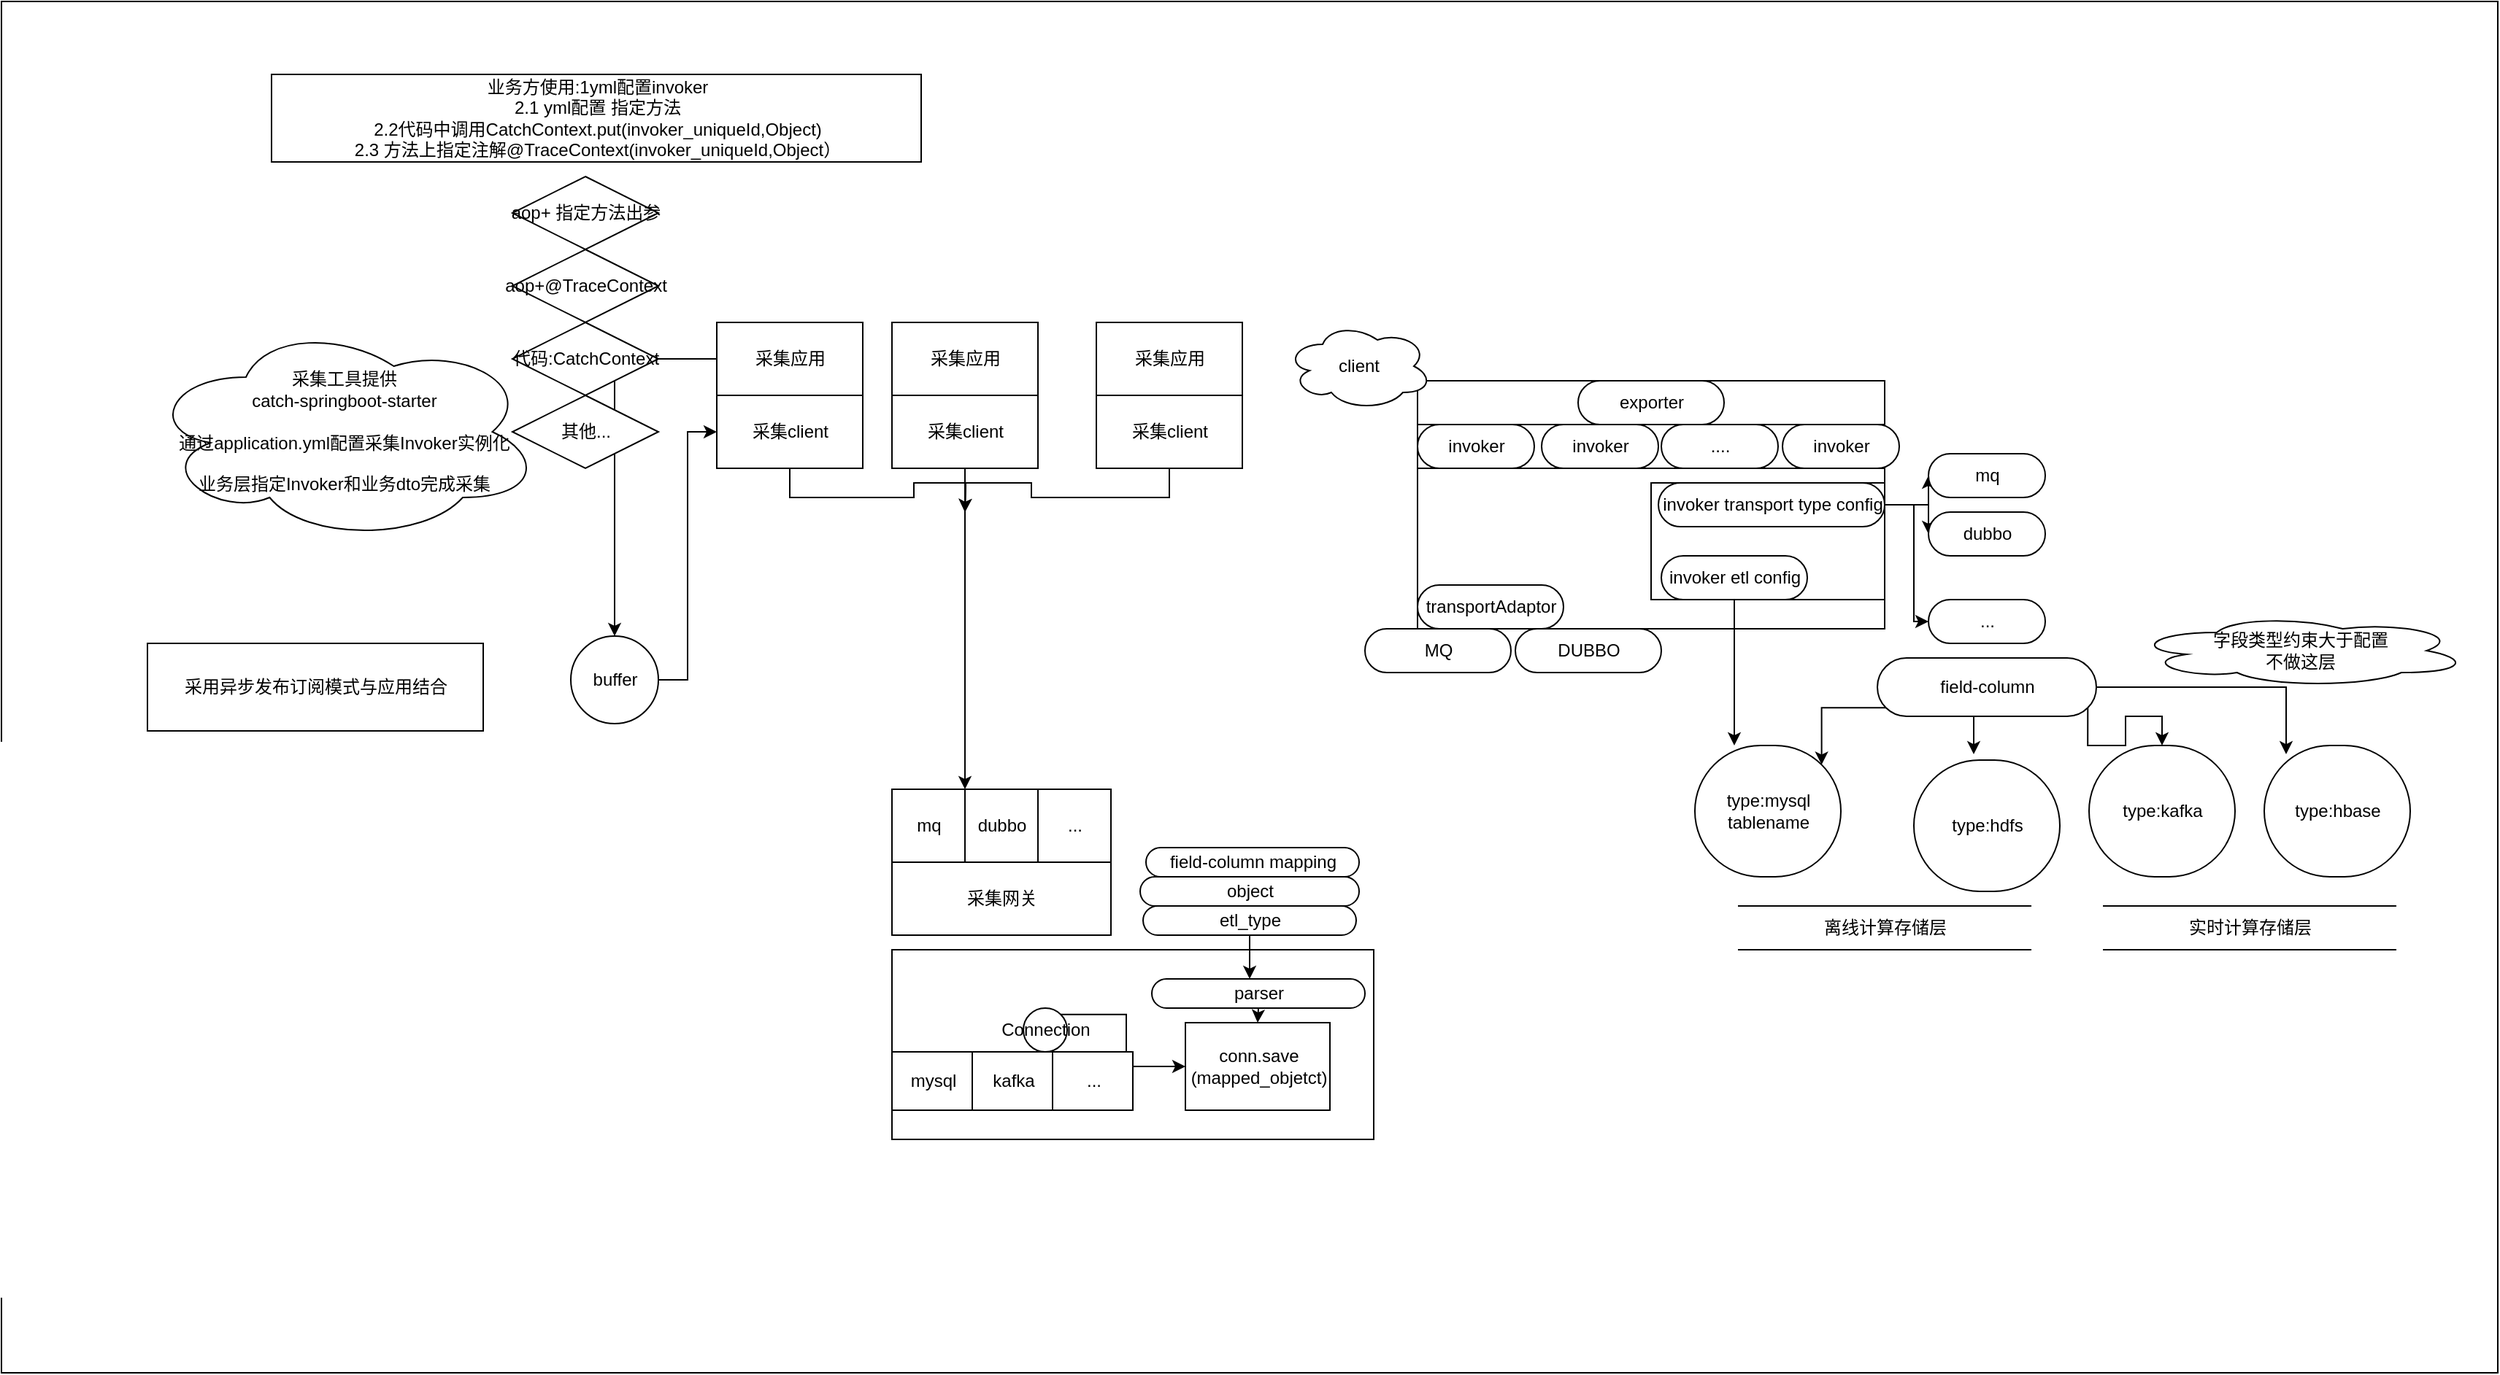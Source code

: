 <mxfile version="14.1.8" type="github">
  <diagram id="pvPzZ4vwgpOlM0rEqQq-" name="Page-1">
    <mxGraphModel dx="2408" dy="1909" grid="1" gridSize="10" guides="1" tooltips="1" connect="1" arrows="1" fold="1" page="1" pageScale="1" pageWidth="827" pageHeight="1169" math="0" shadow="0">
      <root>
        <mxCell id="0" />
        <mxCell id="1" parent="0" />
        <mxCell id="2XqTr8dZVmVOt3gJeMsM-83" value="" style="html=1;dashed=0;whitespace=wrap;" vertex="1" parent="1">
          <mxGeometry x="-490" y="-300" width="1710" height="940" as="geometry" />
        </mxCell>
        <mxCell id="2XqTr8dZVmVOt3gJeMsM-71" value="" style="html=1;dashed=0;whitespace=wrap;" vertex="1" parent="1">
          <mxGeometry x="120" y="350" width="330" height="130" as="geometry" />
        </mxCell>
        <mxCell id="2XqTr8dZVmVOt3gJeMsM-8" value="" style="html=1;dashed=0;whitespace=wrap;" vertex="1" parent="1">
          <mxGeometry x="480" y="-40" width="320" height="170" as="geometry" />
        </mxCell>
        <mxCell id="2XqTr8dZVmVOt3gJeMsM-24" value="" style="html=1;dashed=0;whitespace=wrap;" vertex="1" parent="1">
          <mxGeometry x="480" y="-10" width="320" height="30" as="geometry" />
        </mxCell>
        <mxCell id="2XqTr8dZVmVOt3gJeMsM-23" value="" style="html=1;dashed=0;whitespace=wrap;" vertex="1" parent="1">
          <mxGeometry x="640" y="30" width="160" height="80" as="geometry" />
        </mxCell>
        <mxCell id="2XqTr8dZVmVOt3gJeMsM-6" style="edgeStyle=orthogonalEdgeStyle;rounded=0;orthogonalLoop=1;jettySize=auto;html=1;exitX=0.5;exitY=1;exitDx=0;exitDy=0;entryX=0;entryY=0;entryDx=0;entryDy=0;" edge="1" parent="1" source="2XqTr8dZVmVOt3gJeMsM-1" target="2XqTr8dZVmVOt3gJeMsM-5">
          <mxGeometry relative="1" as="geometry" />
        </mxCell>
        <mxCell id="2XqTr8dZVmVOt3gJeMsM-1" value="采集client" style="html=1;dashed=0;whitespace=wrap;" vertex="1" parent="1">
          <mxGeometry x="120" y="-30" width="100" height="50" as="geometry" />
        </mxCell>
        <mxCell id="2XqTr8dZVmVOt3gJeMsM-2" value="采集网关" style="html=1;dashed=0;whitespace=wrap;" vertex="1" parent="1">
          <mxGeometry x="120" y="290" width="150" height="50" as="geometry" />
        </mxCell>
        <mxCell id="2XqTr8dZVmVOt3gJeMsM-3" value="mq" style="html=1;dashed=0;whitespace=wrap;" vertex="1" parent="1">
          <mxGeometry x="120" y="240" width="50" height="50" as="geometry" />
        </mxCell>
        <mxCell id="2XqTr8dZVmVOt3gJeMsM-5" value="dubbo" style="html=1;dashed=0;whitespace=wrap;" vertex="1" parent="1">
          <mxGeometry x="170" y="240" width="50" height="50" as="geometry" />
        </mxCell>
        <mxCell id="2XqTr8dZVmVOt3gJeMsM-10" value="exporter" style="html=1;dashed=0;whitespace=wrap;shape=mxgraph.dfd.start" vertex="1" parent="1">
          <mxGeometry x="590" y="-40" width="100" height="30" as="geometry" />
        </mxCell>
        <mxCell id="2XqTr8dZVmVOt3gJeMsM-13" value="client" style="shape=cloud;whiteSpace=wrap;html=1;" vertex="1" parent="1">
          <mxGeometry x="390" y="-80" width="100" height="60" as="geometry" />
        </mxCell>
        <mxCell id="2XqTr8dZVmVOt3gJeMsM-14" value="invoker" style="html=1;dashed=0;whitespace=wrap;shape=mxgraph.dfd.start" vertex="1" parent="1">
          <mxGeometry x="480" y="-10" width="80" height="30" as="geometry" />
        </mxCell>
        <mxCell id="2XqTr8dZVmVOt3gJeMsM-15" value="invoker" style="html=1;dashed=0;whitespace=wrap;shape=mxgraph.dfd.start" vertex="1" parent="1">
          <mxGeometry x="565" y="-10" width="80" height="30" as="geometry" />
        </mxCell>
        <mxCell id="2XqTr8dZVmVOt3gJeMsM-16" value="...." style="html=1;dashed=0;whitespace=wrap;shape=mxgraph.dfd.start" vertex="1" parent="1">
          <mxGeometry x="647" y="-10" width="80" height="30" as="geometry" />
        </mxCell>
        <mxCell id="2XqTr8dZVmVOt3gJeMsM-17" value="invoker" style="html=1;dashed=0;whitespace=wrap;shape=mxgraph.dfd.start" vertex="1" parent="1">
          <mxGeometry x="730" y="-10" width="80" height="30" as="geometry" />
        </mxCell>
        <mxCell id="2XqTr8dZVmVOt3gJeMsM-26" style="edgeStyle=orthogonalEdgeStyle;rounded=0;orthogonalLoop=1;jettySize=auto;html=1;exitX=0.5;exitY=0.5;exitDx=0;exitDy=15;exitPerimeter=0;entryX=0.27;entryY=0;entryDx=0;entryDy=0;entryPerimeter=0;" edge="1" parent="1" source="2XqTr8dZVmVOt3gJeMsM-18" target="2XqTr8dZVmVOt3gJeMsM-25">
          <mxGeometry relative="1" as="geometry" />
        </mxCell>
        <mxCell id="2XqTr8dZVmVOt3gJeMsM-18" value="invoker etl config" style="html=1;dashed=0;whitespace=wrap;shape=mxgraph.dfd.start" vertex="1" parent="1">
          <mxGeometry x="647" y="80" width="100" height="30" as="geometry" />
        </mxCell>
        <mxCell id="2XqTr8dZVmVOt3gJeMsM-31" style="edgeStyle=orthogonalEdgeStyle;rounded=0;orthogonalLoop=1;jettySize=auto;html=1;exitX=1;exitY=0.5;exitDx=0;exitDy=0;exitPerimeter=0;entryX=0;entryY=0.5;entryDx=0;entryDy=0;entryPerimeter=0;" edge="1" parent="1" source="2XqTr8dZVmVOt3gJeMsM-19" target="2XqTr8dZVmVOt3gJeMsM-28">
          <mxGeometry relative="1" as="geometry" />
        </mxCell>
        <mxCell id="2XqTr8dZVmVOt3gJeMsM-32" style="edgeStyle=orthogonalEdgeStyle;rounded=0;orthogonalLoop=1;jettySize=auto;html=1;exitX=1;exitY=0.5;exitDx=0;exitDy=0;exitPerimeter=0;entryX=0;entryY=0.5;entryDx=0;entryDy=0;entryPerimeter=0;" edge="1" parent="1" source="2XqTr8dZVmVOt3gJeMsM-19" target="2XqTr8dZVmVOt3gJeMsM-29">
          <mxGeometry relative="1" as="geometry" />
        </mxCell>
        <mxCell id="2XqTr8dZVmVOt3gJeMsM-33" style="edgeStyle=orthogonalEdgeStyle;rounded=0;orthogonalLoop=1;jettySize=auto;html=1;exitX=1;exitY=0.5;exitDx=0;exitDy=0;exitPerimeter=0;entryX=0;entryY=0.5;entryDx=0;entryDy=0;entryPerimeter=0;" edge="1" parent="1" source="2XqTr8dZVmVOt3gJeMsM-19" target="2XqTr8dZVmVOt3gJeMsM-30">
          <mxGeometry relative="1" as="geometry">
            <Array as="points">
              <mxPoint x="820" y="45" />
              <mxPoint x="820" y="125" />
            </Array>
          </mxGeometry>
        </mxCell>
        <mxCell id="2XqTr8dZVmVOt3gJeMsM-19" value="invoker transport type config" style="html=1;dashed=0;whitespace=wrap;shape=mxgraph.dfd.start" vertex="1" parent="1">
          <mxGeometry x="645" y="30" width="155" height="30" as="geometry" />
        </mxCell>
        <mxCell id="2XqTr8dZVmVOt3gJeMsM-20" value="transportAdaptor" style="html=1;dashed=0;whitespace=wrap;shape=mxgraph.dfd.start" vertex="1" parent="1">
          <mxGeometry x="480" y="100" width="100" height="30" as="geometry" />
        </mxCell>
        <mxCell id="2XqTr8dZVmVOt3gJeMsM-21" value="MQ" style="html=1;dashed=0;whitespace=wrap;shape=mxgraph.dfd.start" vertex="1" parent="1">
          <mxGeometry x="444" y="130" width="100" height="30" as="geometry" />
        </mxCell>
        <mxCell id="2XqTr8dZVmVOt3gJeMsM-22" value="DUBBO" style="html=1;dashed=0;whitespace=wrap;shape=mxgraph.dfd.start" vertex="1" parent="1">
          <mxGeometry x="547" y="130" width="100" height="30" as="geometry" />
        </mxCell>
        <mxCell id="2XqTr8dZVmVOt3gJeMsM-25" value="type:mysql&lt;br&gt;tablename" style="html=1;dashed=0;whitespace=wrap;shape=mxgraph.dfd.start" vertex="1" parent="1">
          <mxGeometry x="670" y="210" width="100" height="90" as="geometry" />
        </mxCell>
        <mxCell id="2XqTr8dZVmVOt3gJeMsM-40" style="edgeStyle=orthogonalEdgeStyle;rounded=0;orthogonalLoop=1;jettySize=auto;html=1;exitX=0;exitY=0;exitDx=5.86;exitDy=34.14;exitPerimeter=0;entryX=0;entryY=0;entryDx=86.815;entryDy=13.185;entryPerimeter=0;" edge="1" parent="1" source="2XqTr8dZVmVOt3gJeMsM-27" target="2XqTr8dZVmVOt3gJeMsM-25">
          <mxGeometry relative="1" as="geometry" />
        </mxCell>
        <mxCell id="2XqTr8dZVmVOt3gJeMsM-41" style="edgeStyle=orthogonalEdgeStyle;rounded=0;orthogonalLoop=1;jettySize=auto;html=1;exitX=0.5;exitY=0.5;exitDx=0;exitDy=20;exitPerimeter=0;entryX=0.41;entryY=-0.044;entryDx=0;entryDy=0;entryPerimeter=0;" edge="1" parent="1" source="2XqTr8dZVmVOt3gJeMsM-27" target="2XqTr8dZVmVOt3gJeMsM-39">
          <mxGeometry relative="1" as="geometry" />
        </mxCell>
        <mxCell id="2XqTr8dZVmVOt3gJeMsM-42" style="edgeStyle=orthogonalEdgeStyle;rounded=0;orthogonalLoop=1;jettySize=auto;html=1;exitX=1;exitY=0.5;exitDx=0;exitDy=0;exitPerimeter=0;entryX=0.15;entryY=0.067;entryDx=0;entryDy=0;entryPerimeter=0;" edge="1" parent="1" source="2XqTr8dZVmVOt3gJeMsM-27" target="2XqTr8dZVmVOt3gJeMsM-35">
          <mxGeometry relative="1" as="geometry" />
        </mxCell>
        <mxCell id="2XqTr8dZVmVOt3gJeMsM-43" style="edgeStyle=orthogonalEdgeStyle;rounded=0;orthogonalLoop=1;jettySize=auto;html=1;exitX=0;exitY=0;exitDx=144.14;exitDy=34.14;exitPerimeter=0;" edge="1" parent="1" source="2XqTr8dZVmVOt3gJeMsM-27" target="2XqTr8dZVmVOt3gJeMsM-34">
          <mxGeometry relative="1" as="geometry" />
        </mxCell>
        <mxCell id="2XqTr8dZVmVOt3gJeMsM-27" value="field-column" style="html=1;dashed=0;whitespace=wrap;shape=mxgraph.dfd.start" vertex="1" parent="1">
          <mxGeometry x="795" y="150" width="150" height="40" as="geometry" />
        </mxCell>
        <mxCell id="2XqTr8dZVmVOt3gJeMsM-28" value="mq" style="html=1;dashed=0;whitespace=wrap;shape=mxgraph.dfd.start" vertex="1" parent="1">
          <mxGeometry x="830" y="10" width="80" height="30" as="geometry" />
        </mxCell>
        <mxCell id="2XqTr8dZVmVOt3gJeMsM-29" value="dubbo" style="html=1;dashed=0;whitespace=wrap;shape=mxgraph.dfd.start" vertex="1" parent="1">
          <mxGeometry x="830" y="50" width="80" height="30" as="geometry" />
        </mxCell>
        <mxCell id="2XqTr8dZVmVOt3gJeMsM-30" value="..." style="html=1;dashed=0;whitespace=wrap;shape=mxgraph.dfd.start" vertex="1" parent="1">
          <mxGeometry x="830" y="110" width="80" height="30" as="geometry" />
        </mxCell>
        <mxCell id="2XqTr8dZVmVOt3gJeMsM-34" value="type:kafka&lt;br&gt;" style="html=1;dashed=0;whitespace=wrap;shape=mxgraph.dfd.start" vertex="1" parent="1">
          <mxGeometry x="940" y="210" width="100" height="90" as="geometry" />
        </mxCell>
        <mxCell id="2XqTr8dZVmVOt3gJeMsM-35" value="type:hbase" style="html=1;dashed=0;whitespace=wrap;shape=mxgraph.dfd.start" vertex="1" parent="1">
          <mxGeometry x="1060" y="210" width="100" height="90" as="geometry" />
        </mxCell>
        <mxCell id="2XqTr8dZVmVOt3gJeMsM-37" value="离线计算存储层" style="html=1;dashed=0;whitespace=wrap;shape=partialRectangle;right=0;left=0;" vertex="1" parent="1">
          <mxGeometry x="700" y="320" width="200" height="30" as="geometry" />
        </mxCell>
        <mxCell id="2XqTr8dZVmVOt3gJeMsM-38" value="实时计算存储层" style="html=1;dashed=0;whitespace=wrap;shape=partialRectangle;right=0;left=0;" vertex="1" parent="1">
          <mxGeometry x="950" y="320" width="200" height="30" as="geometry" />
        </mxCell>
        <mxCell id="2XqTr8dZVmVOt3gJeMsM-39" value="type:hdfs" style="html=1;dashed=0;whitespace=wrap;shape=mxgraph.dfd.start" vertex="1" parent="1">
          <mxGeometry x="820" y="220" width="100" height="90" as="geometry" />
        </mxCell>
        <mxCell id="2XqTr8dZVmVOt3gJeMsM-44" value="字段类型约束大于配置&lt;br&gt;不做这层" style="shape=cloud;whiteSpace=wrap;html=1;" vertex="1" parent="1">
          <mxGeometry x="970" y="120" width="230" height="50" as="geometry" />
        </mxCell>
        <mxCell id="2XqTr8dZVmVOt3gJeMsM-45" value="采集应用" style="html=1;dashed=0;whitespace=wrap;" vertex="1" parent="1">
          <mxGeometry x="120" y="-80" width="100" height="50" as="geometry" />
        </mxCell>
        <mxCell id="2XqTr8dZVmVOt3gJeMsM-46" value="采集应用" style="html=1;dashed=0;whitespace=wrap;" vertex="1" parent="1">
          <mxGeometry x="260" y="-80" width="100" height="50" as="geometry" />
        </mxCell>
        <mxCell id="2XqTr8dZVmVOt3gJeMsM-57" style="edgeStyle=orthogonalEdgeStyle;rounded=0;orthogonalLoop=1;jettySize=auto;html=1;exitX=0;exitY=0.5;exitDx=0;exitDy=0;entryX=0.5;entryY=0;entryDx=0;entryDy=0;" edge="1" parent="1" source="2XqTr8dZVmVOt3gJeMsM-47" target="2XqTr8dZVmVOt3gJeMsM-56">
          <mxGeometry relative="1" as="geometry" />
        </mxCell>
        <mxCell id="2XqTr8dZVmVOt3gJeMsM-47" value="采集应用" style="html=1;dashed=0;whitespace=wrap;" vertex="1" parent="1">
          <mxGeometry y="-80" width="100" height="50" as="geometry" />
        </mxCell>
        <mxCell id="2XqTr8dZVmVOt3gJeMsM-51" style="edgeStyle=orthogonalEdgeStyle;rounded=0;orthogonalLoop=1;jettySize=auto;html=1;exitX=0.5;exitY=1;exitDx=0;exitDy=0;" edge="1" parent="1" source="2XqTr8dZVmVOt3gJeMsM-48">
          <mxGeometry relative="1" as="geometry">
            <mxPoint x="170" y="50" as="targetPoint" />
          </mxGeometry>
        </mxCell>
        <mxCell id="2XqTr8dZVmVOt3gJeMsM-48" value="采集client" style="html=1;dashed=0;whitespace=wrap;" vertex="1" parent="1">
          <mxGeometry x="260" y="-30" width="100" height="50" as="geometry" />
        </mxCell>
        <mxCell id="2XqTr8dZVmVOt3gJeMsM-50" style="edgeStyle=orthogonalEdgeStyle;rounded=0;orthogonalLoop=1;jettySize=auto;html=1;exitX=0.5;exitY=1;exitDx=0;exitDy=0;" edge="1" parent="1" source="2XqTr8dZVmVOt3gJeMsM-49">
          <mxGeometry relative="1" as="geometry">
            <mxPoint x="170" y="50" as="targetPoint" />
          </mxGeometry>
        </mxCell>
        <mxCell id="2XqTr8dZVmVOt3gJeMsM-49" value="采集client" style="html=1;dashed=0;whitespace=wrap;" vertex="1" parent="1">
          <mxGeometry y="-30" width="100" height="50" as="geometry" />
        </mxCell>
        <mxCell id="2XqTr8dZVmVOt3gJeMsM-54" value="采集工具提供&lt;br&gt;catch-springboot-starter&lt;br&gt;&lt;br&gt;通过application.yml配置采集Invoker实例化&lt;br&gt;&lt;br&gt;业务层指定Invoker和业务dto完成采集" style="shape=cloud;whiteSpace=wrap;html=1;" vertex="1" parent="1">
          <mxGeometry x="-390" y="-80" width="270" height="150" as="geometry" />
        </mxCell>
        <mxCell id="2XqTr8dZVmVOt3gJeMsM-55" value="采用异步发布订阅模式与应用结合" style="html=1;dashed=0;whitespace=wrap;" vertex="1" parent="1">
          <mxGeometry x="-390" y="140" width="230" height="60" as="geometry" />
        </mxCell>
        <mxCell id="2XqTr8dZVmVOt3gJeMsM-58" style="edgeStyle=orthogonalEdgeStyle;rounded=0;orthogonalLoop=1;jettySize=auto;html=1;exitX=1;exitY=0.5;exitDx=0;exitDy=0;entryX=0;entryY=0.5;entryDx=0;entryDy=0;" edge="1" parent="1" source="2XqTr8dZVmVOt3gJeMsM-56" target="2XqTr8dZVmVOt3gJeMsM-49">
          <mxGeometry relative="1" as="geometry" />
        </mxCell>
        <mxCell id="2XqTr8dZVmVOt3gJeMsM-56" value="buffer" style="shape=ellipse;html=1;dashed=0;whitespace=wrap;aspect=fixed;perimeter=ellipsePerimeter;" vertex="1" parent="1">
          <mxGeometry x="-100" y="135" width="60" height="60" as="geometry" />
        </mxCell>
        <mxCell id="2XqTr8dZVmVOt3gJeMsM-59" value="aop+@TraceContext" style="shape=rhombus;html=1;dashed=0;whitespace=wrap;perimeter=rhombusPerimeter;" vertex="1" parent="1">
          <mxGeometry x="-140" y="-130" width="100" height="50" as="geometry" />
        </mxCell>
        <mxCell id="2XqTr8dZVmVOt3gJeMsM-62" value="代码:CatchContext" style="shape=rhombus;html=1;dashed=0;whitespace=wrap;perimeter=rhombusPerimeter;" vertex="1" parent="1">
          <mxGeometry x="-140" y="-80" width="100" height="50" as="geometry" />
        </mxCell>
        <mxCell id="2XqTr8dZVmVOt3gJeMsM-63" value="其他..." style="shape=rhombus;html=1;dashed=0;whitespace=wrap;perimeter=rhombusPerimeter;" vertex="1" parent="1">
          <mxGeometry x="-140" y="-30" width="100" height="50" as="geometry" />
        </mxCell>
        <mxCell id="2XqTr8dZVmVOt3gJeMsM-64" value="aop+ 指定方法出参" style="shape=rhombus;html=1;dashed=0;whitespace=wrap;perimeter=rhombusPerimeter;" vertex="1" parent="1">
          <mxGeometry x="-140" y="-180" width="100" height="50" as="geometry" />
        </mxCell>
        <mxCell id="2XqTr8dZVmVOt3gJeMsM-65" value="业务方使用:1yml配置invoker&lt;br&gt;2.1 yml配置 指定方法&lt;br&gt;2.2代码中调用CatchContext.put(invoker_uniqueId,Object)&lt;br&gt;2.3 方法上指定注解@TraceContext(invoker_uniqueId,Object）" style="html=1;dashed=0;whitespace=wrap;" vertex="1" parent="1">
          <mxGeometry x="-305" y="-250" width="445" height="60" as="geometry" />
        </mxCell>
        <mxCell id="2XqTr8dZVmVOt3gJeMsM-66" value="..." style="html=1;dashed=0;whitespace=wrap;" vertex="1" parent="1">
          <mxGeometry x="220" y="240" width="50" height="50" as="geometry" />
        </mxCell>
        <mxCell id="2XqTr8dZVmVOt3gJeMsM-67" value="field-column mapping" style="html=1;dashed=0;whitespace=wrap;shape=mxgraph.dfd.start" vertex="1" parent="1">
          <mxGeometry x="294" y="280" width="146" height="20" as="geometry" />
        </mxCell>
        <mxCell id="2XqTr8dZVmVOt3gJeMsM-68" value="object" style="html=1;dashed=0;whitespace=wrap;shape=mxgraph.dfd.start" vertex="1" parent="1">
          <mxGeometry x="290" y="300" width="150" height="20" as="geometry" />
        </mxCell>
        <mxCell id="2XqTr8dZVmVOt3gJeMsM-82" style="edgeStyle=orthogonalEdgeStyle;rounded=0;orthogonalLoop=1;jettySize=auto;html=1;exitX=0.5;exitY=0.5;exitDx=0;exitDy=10;exitPerimeter=0;entryX=0.5;entryY=0;entryDx=0;entryDy=0;" edge="1" parent="1" source="2XqTr8dZVmVOt3gJeMsM-69" target="2XqTr8dZVmVOt3gJeMsM-80">
          <mxGeometry relative="1" as="geometry" />
        </mxCell>
        <mxCell id="2XqTr8dZVmVOt3gJeMsM-69" value="parser" style="html=1;dashed=0;whitespace=wrap;shape=mxgraph.dfd.start" vertex="1" parent="1">
          <mxGeometry x="298" y="370" width="146" height="20" as="geometry" />
        </mxCell>
        <mxCell id="2XqTr8dZVmVOt3gJeMsM-73" style="edgeStyle=orthogonalEdgeStyle;rounded=0;orthogonalLoop=1;jettySize=auto;html=1;exitX=0.5;exitY=0.5;exitDx=0;exitDy=10;exitPerimeter=0;entryX=0.459;entryY=0;entryDx=0;entryDy=0;entryPerimeter=0;" edge="1" parent="1" source="2XqTr8dZVmVOt3gJeMsM-72" target="2XqTr8dZVmVOt3gJeMsM-69">
          <mxGeometry relative="1" as="geometry" />
        </mxCell>
        <mxCell id="2XqTr8dZVmVOt3gJeMsM-72" value="etl_type" style="html=1;dashed=0;whitespace=wrap;shape=mxgraph.dfd.start" vertex="1" parent="1">
          <mxGeometry x="292" y="320" width="146" height="20" as="geometry" />
        </mxCell>
        <mxCell id="2XqTr8dZVmVOt3gJeMsM-81" style="edgeStyle=orthogonalEdgeStyle;rounded=0;orthogonalLoop=1;jettySize=auto;html=1;exitX=1;exitY=0;exitDx=0;exitDy=0;" edge="1" parent="1" source="2XqTr8dZVmVOt3gJeMsM-74" target="2XqTr8dZVmVOt3gJeMsM-80">
          <mxGeometry relative="1" as="geometry" />
        </mxCell>
        <mxCell id="2XqTr8dZVmVOt3gJeMsM-74" value="Connection" style="shape=ellipse;html=1;dashed=0;whitespace=wrap;aspect=fixed;perimeter=ellipsePerimeter;" vertex="1" parent="1">
          <mxGeometry x="210" y="390" width="30" height="30" as="geometry" />
        </mxCell>
        <mxCell id="2XqTr8dZVmVOt3gJeMsM-75" value="mysql" style="html=1;dashed=0;whitespace=wrap;" vertex="1" parent="1">
          <mxGeometry x="120" y="420" width="55" height="40" as="geometry" />
        </mxCell>
        <mxCell id="2XqTr8dZVmVOt3gJeMsM-76" value="kafka" style="html=1;dashed=0;whitespace=wrap;" vertex="1" parent="1">
          <mxGeometry x="175" y="420" width="55" height="40" as="geometry" />
        </mxCell>
        <mxCell id="2XqTr8dZVmVOt3gJeMsM-77" value="..." style="html=1;dashed=0;whitespace=wrap;" vertex="1" parent="1">
          <mxGeometry x="230" y="420" width="55" height="40" as="geometry" />
        </mxCell>
        <mxCell id="2XqTr8dZVmVOt3gJeMsM-80" value="conn.save&lt;br&gt;(mapped_objetct)" style="html=1;dashed=0;whitespace=wrap;" vertex="1" parent="1">
          <mxGeometry x="321" y="400" width="99" height="60" as="geometry" />
        </mxCell>
      </root>
    </mxGraphModel>
  </diagram>
</mxfile>
